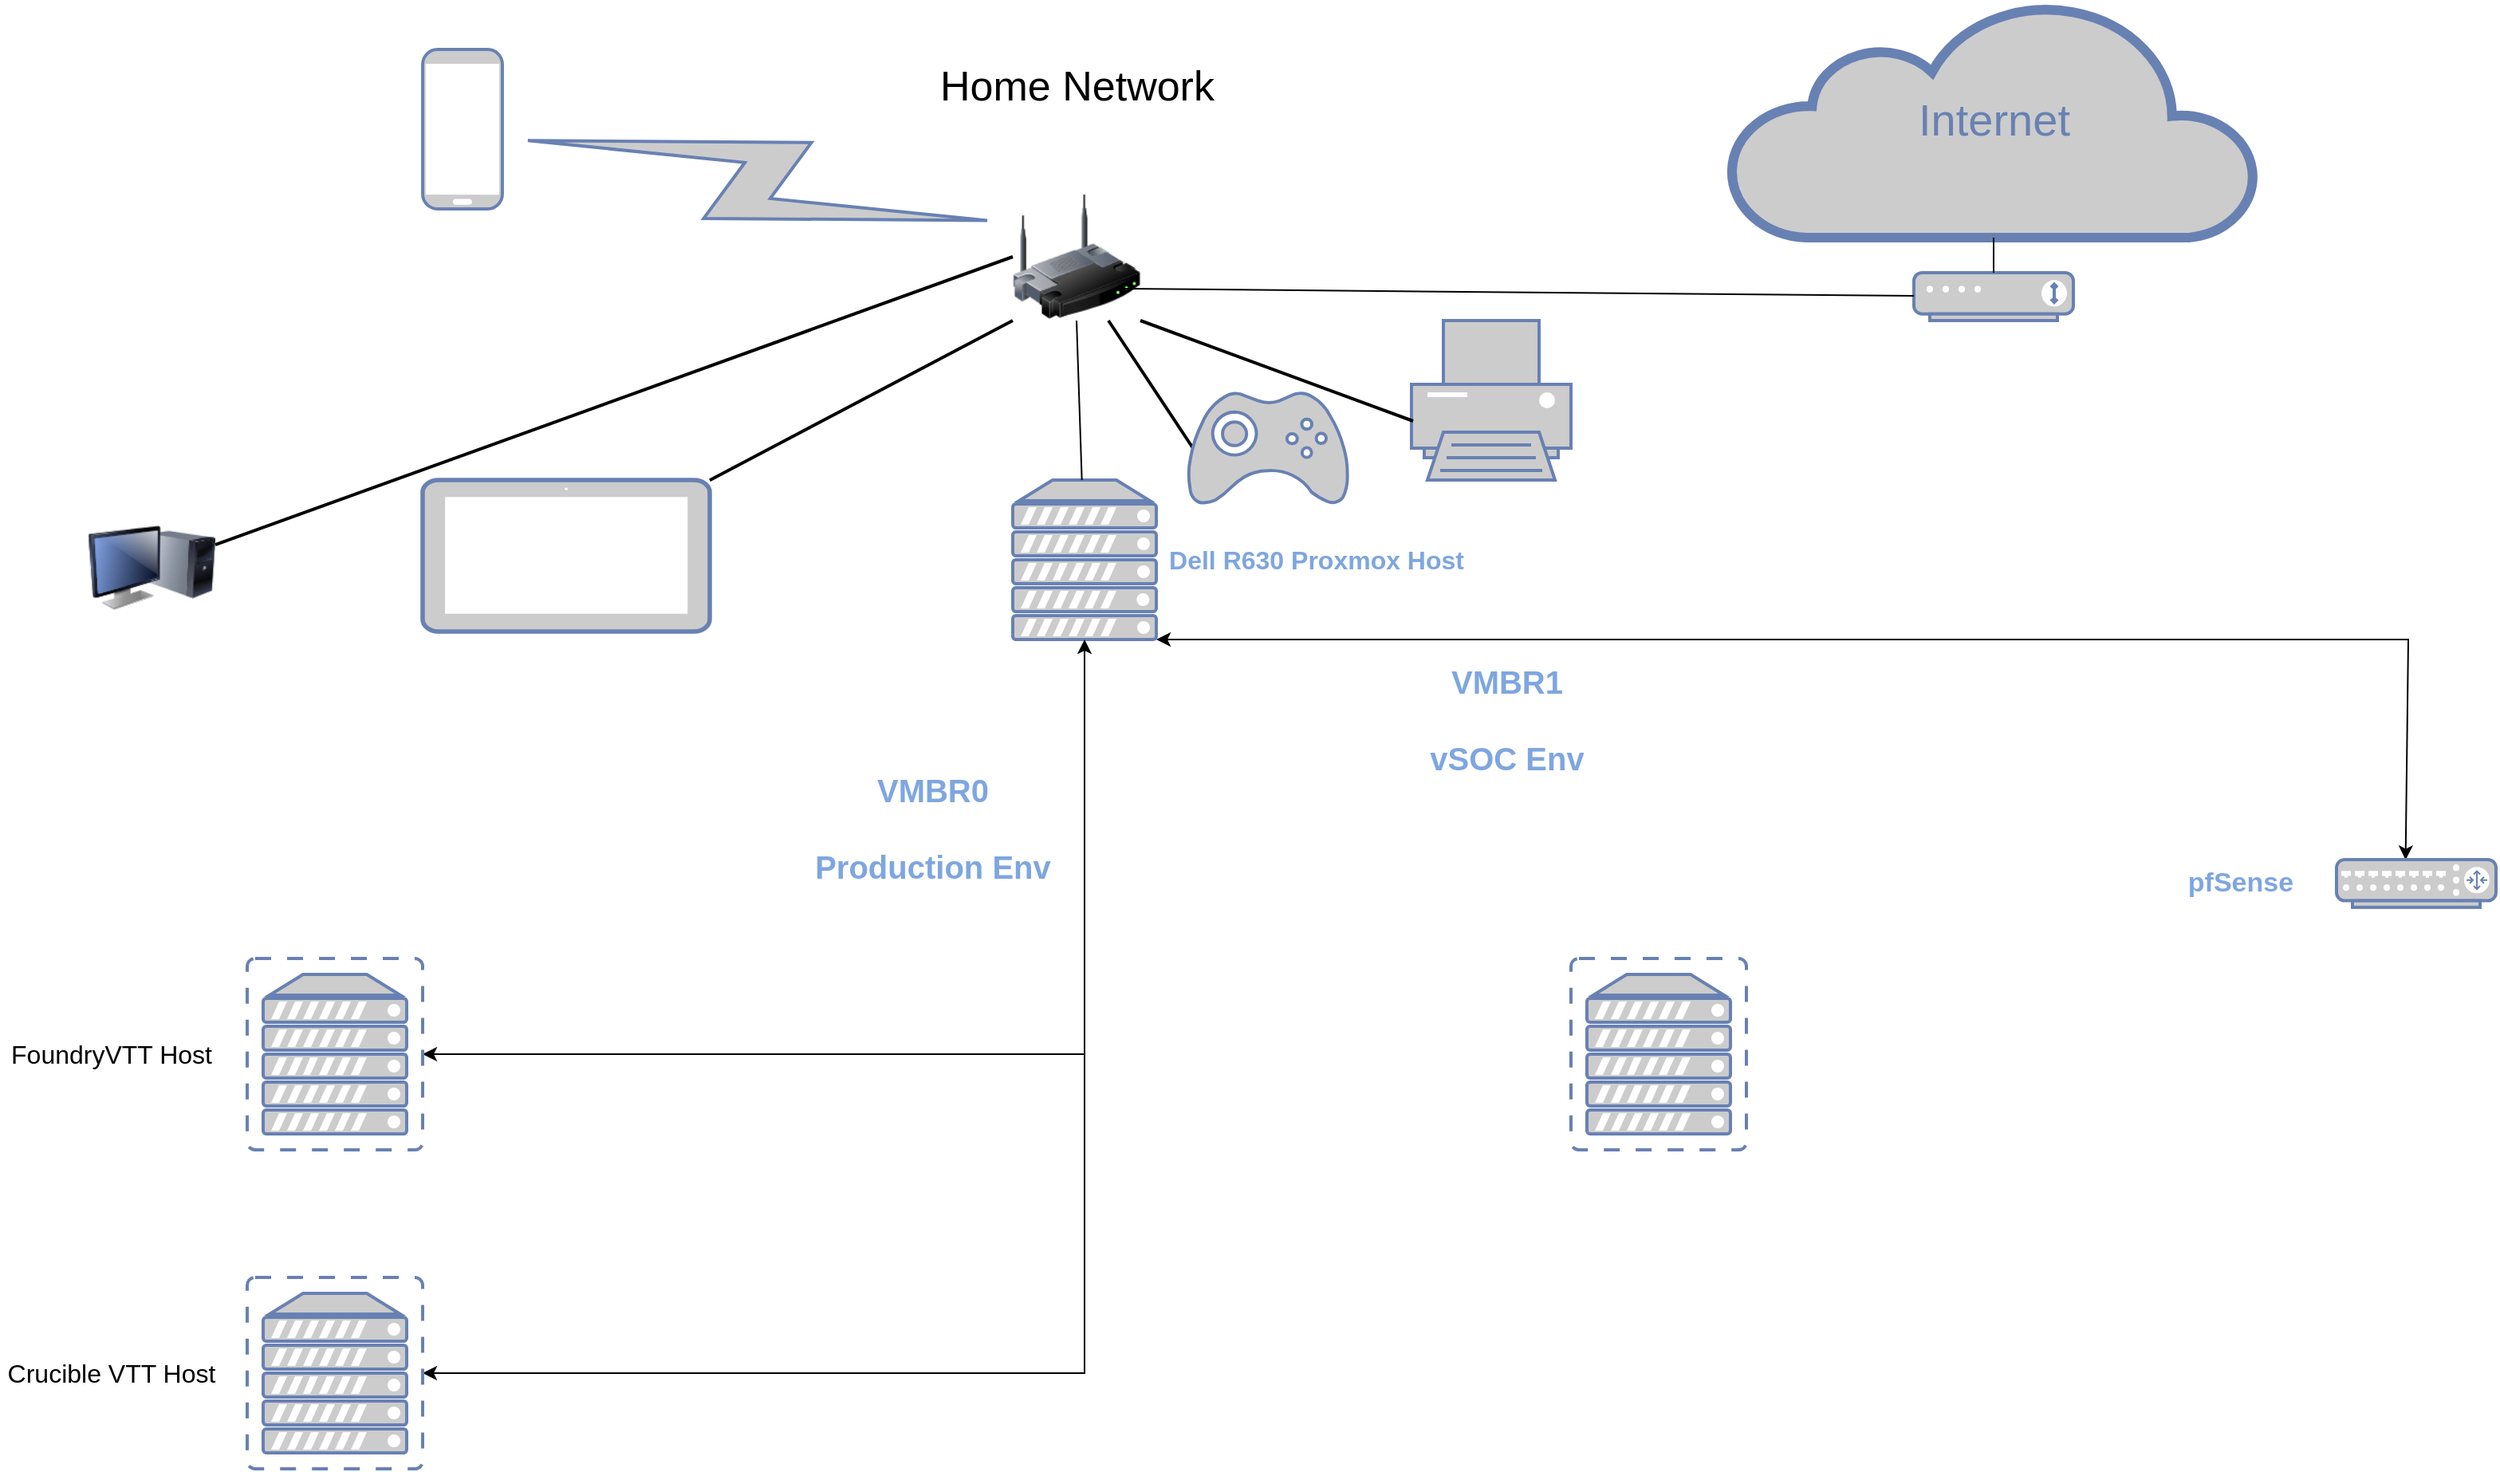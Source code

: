 <mxfile version="21.6.8" type="github">
  <diagram name="Page-1" id="bfe91b75-5d2c-26a0-9c1d-138518896778">
    <mxGraphModel dx="2074" dy="1970" grid="1" gridSize="10" guides="1" tooltips="1" connect="1" arrows="1" fold="1" page="1" pageScale="1" pageWidth="1100" pageHeight="850" background="none" math="0" shadow="0">
      <root>
        <mxCell id="0" />
        <mxCell id="1" parent="0" />
        <mxCell id="7c3789c024ecab99-6" value="" style="fontColor=#0066CC;verticalAlign=top;verticalLabelPosition=bottom;labelPosition=center;align=center;html=1;fillColor=#CCCCCC;strokeColor=#6881B3;gradientColor=none;gradientDirection=north;strokeWidth=2;shape=mxgraph.networks.printer;rounded=0;shadow=0;comic=0;" parent="1" vertex="1">
          <mxGeometry x="940.0" y="200" width="100" height="100" as="geometry" />
        </mxCell>
        <mxCell id="7c3789c024ecab99-13" style="edgeStyle=none;html=1;labelBackgroundColor=none;endArrow=none;endFill=0;strokeWidth=2;fontFamily=Verdana;fontSize=15;fontColor=#036897;entryX=0;entryY=0.5;entryDx=0;entryDy=0;" parent="1" source="_xwjOuYu2vOC0Fqwrl7h-4" target="_xwjOuYu2vOC0Fqwrl7h-12" edge="1">
          <mxGeometry relative="1" as="geometry">
            <mxPoint x="670" y="179.386" as="targetPoint" />
            <mxPoint x="230.0" y="328.102" as="sourcePoint" />
          </mxGeometry>
        </mxCell>
        <mxCell id="7c3789c024ecab99-14" style="edgeStyle=none;html=1;labelBackgroundColor=none;endArrow=none;endFill=0;strokeWidth=2;fontFamily=Verdana;fontSize=15;fontColor=#036897;entryX=0;entryY=1;entryDx=0;entryDy=0;" parent="1" source="_xwjOuYu2vOC0Fqwrl7h-5" target="_xwjOuYu2vOC0Fqwrl7h-12" edge="1">
          <mxGeometry relative="1" as="geometry">
            <mxPoint x="430.0" y="357.321" as="sourcePoint" />
            <mxPoint x="672" y="199.9" as="targetPoint" />
          </mxGeometry>
        </mxCell>
        <mxCell id="7c3789c024ecab99-16" style="edgeStyle=none;html=1;labelBackgroundColor=none;endArrow=none;endFill=0;strokeWidth=2;fontFamily=Verdana;fontSize=15;fontColor=#036897;exitX=0.03;exitY=0.5;exitDx=0;exitDy=0;exitPerimeter=0;entryX=0.75;entryY=1;entryDx=0;entryDy=0;" parent="1" source="_xwjOuYu2vOC0Fqwrl7h-2" target="_xwjOuYu2vOC0Fqwrl7h-12" edge="1">
          <mxGeometry relative="1" as="geometry">
            <mxPoint x="695.753" y="310" as="sourcePoint" />
            <mxPoint x="714.964" y="205" as="targetPoint" />
          </mxGeometry>
        </mxCell>
        <mxCell id="7c3789c024ecab99-17" style="edgeStyle=none;html=1;labelBackgroundColor=none;endArrow=none;endFill=0;strokeWidth=2;fontFamily=Verdana;fontSize=15;fontColor=#036897;entryX=1;entryY=1;entryDx=0;entryDy=0;exitX=0.01;exitY=0.63;exitDx=0;exitDy=0;exitPerimeter=0;" parent="1" source="7c3789c024ecab99-6" target="_xwjOuYu2vOC0Fqwrl7h-12" edge="1">
          <mxGeometry relative="1" as="geometry">
            <mxPoint x="743.288" y="205" as="targetPoint" />
          </mxGeometry>
        </mxCell>
        <mxCell id="7c3789c024ecab99-11" value="" style="html=1;fillColor=#CCCCCC;strokeColor=#6881B3;gradientColor=none;gradientDirection=north;strokeWidth=2;shape=mxgraph.networks.comm_link_edge;html=1;labelBackgroundColor=none;endArrow=none;endFill=0;fontFamily=Verdana;fontSize=20;exitX=0;exitY=0.25;exitDx=0;exitDy=0;" parent="1" source="_xwjOuYu2vOC0Fqwrl7h-12" target="7c3789c024ecab99-12" edge="1">
          <mxGeometry width="100" height="100" relative="1" as="geometry">
            <mxPoint x="670" y="151.5" as="sourcePoint" />
            <mxPoint x="603.0" y="133" as="targetPoint" />
          </mxGeometry>
        </mxCell>
        <mxCell id="7c3789c024ecab99-12" value="" style="fontColor=#0066CC;verticalAlign=top;verticalLabelPosition=bottom;labelPosition=center;align=center;html=1;fillColor=#CCCCCC;strokeColor=#6881B3;gradientColor=none;gradientDirection=north;strokeWidth=2;shape=mxgraph.networks.mobile;rounded=0;shadow=0;comic=0;" parent="1" vertex="1">
          <mxGeometry x="320.0" y="30" width="50" height="100" as="geometry" />
        </mxCell>
        <mxCell id="7c3789c024ecab99-53" value="Internet" style="html=1;fillColor=#CCCCCC;strokeColor=#6881B3;gradientColor=none;gradientDirection=north;strokeWidth=2;shape=mxgraph.networks.cloud;fontColor=#6881B3;rounded=0;shadow=0;comic=0;align=center;fontSize=28;" parent="1" vertex="1">
          <mxGeometry x="1140" width="330" height="148" as="geometry" />
        </mxCell>
        <mxCell id="_xwjOuYu2vOC0Fqwrl7h-2" value="" style="fontColor=#0066CC;verticalAlign=top;verticalLabelPosition=bottom;labelPosition=center;align=center;html=1;outlineConnect=0;fillColor=#CCCCCC;strokeColor=#6881B3;gradientColor=none;gradientDirection=north;strokeWidth=2;shape=mxgraph.networks.gamepad;" vertex="1" parent="1">
          <mxGeometry x="800" y="245" width="100" height="70" as="geometry" />
        </mxCell>
        <mxCell id="_xwjOuYu2vOC0Fqwrl7h-4" value="" style="image;html=1;image=img/lib/clip_art/computers/Monitor_Tower_128x128.png" vertex="1" parent="1">
          <mxGeometry x="110" y="315" width="80" height="80" as="geometry" />
        </mxCell>
        <mxCell id="_xwjOuYu2vOC0Fqwrl7h-5" value="" style="fontColor=#0066CC;verticalAlign=top;verticalLabelPosition=bottom;labelPosition=center;align=center;html=1;outlineConnect=0;fillColor=#CCCCCC;strokeColor=#6881B3;gradientColor=none;gradientDirection=north;strokeWidth=2;shape=mxgraph.networks.tablet;" vertex="1" parent="1">
          <mxGeometry x="320" y="300" width="180" height="95" as="geometry" />
        </mxCell>
        <mxCell id="_xwjOuYu2vOC0Fqwrl7h-9" value="" style="fontColor=#0066CC;verticalAlign=top;verticalLabelPosition=bottom;labelPosition=center;align=center;html=1;outlineConnect=0;fillColor=#CCCCCC;strokeColor=#6881B3;gradientColor=none;gradientDirection=north;strokeWidth=2;shape=mxgraph.networks.modem;" vertex="1" parent="1">
          <mxGeometry x="1255" y="170" width="100" height="30" as="geometry" />
        </mxCell>
        <mxCell id="_xwjOuYu2vOC0Fqwrl7h-11" value="" style="endArrow=none;html=1;rounded=0;entryX=0.5;entryY=1;entryDx=0;entryDy=0;entryPerimeter=0;" edge="1" parent="1" source="_xwjOuYu2vOC0Fqwrl7h-9" target="7c3789c024ecab99-53">
          <mxGeometry width="50" height="50" relative="1" as="geometry">
            <mxPoint x="960" y="428" as="sourcePoint" />
            <mxPoint x="1220" y="318" as="targetPoint" />
          </mxGeometry>
        </mxCell>
        <mxCell id="_xwjOuYu2vOC0Fqwrl7h-12" value="" style="image;html=1;image=img/lib/clip_art/networking/Wireless_Router_128x128.png" vertex="1" parent="1">
          <mxGeometry x="690" y="120" width="80" height="80" as="geometry" />
        </mxCell>
        <mxCell id="_xwjOuYu2vOC0Fqwrl7h-13" value="" style="endArrow=none;html=1;rounded=0;exitX=0.875;exitY=0.75;exitDx=0;exitDy=0;exitPerimeter=0;" edge="1" parent="1" source="_xwjOuYu2vOC0Fqwrl7h-12" target="_xwjOuYu2vOC0Fqwrl7h-9">
          <mxGeometry width="50" height="50" relative="1" as="geometry">
            <mxPoint x="1360" y="410" as="sourcePoint" />
            <mxPoint x="1230" y="180" as="targetPoint" />
          </mxGeometry>
        </mxCell>
        <mxCell id="_xwjOuYu2vOC0Fqwrl7h-22" value="" style="fontColor=#0066CC;verticalAlign=top;verticalLabelPosition=bottom;labelPosition=center;align=center;html=1;outlineConnect=0;fillColor=#CCCCCC;strokeColor=#6881B3;gradientColor=none;gradientDirection=north;strokeWidth=2;shape=mxgraph.networks.server;" vertex="1" parent="1">
          <mxGeometry x="690" y="300" width="90" height="100" as="geometry" />
        </mxCell>
        <mxCell id="_xwjOuYu2vOC0Fqwrl7h-28" value="" style="endArrow=none;html=1;rounded=0;entryX=0.5;entryY=1;entryDx=0;entryDy=0;" edge="1" parent="1" source="_xwjOuYu2vOC0Fqwrl7h-22" target="_xwjOuYu2vOC0Fqwrl7h-12">
          <mxGeometry width="50" height="50" relative="1" as="geometry">
            <mxPoint x="850" y="530" as="sourcePoint" />
            <mxPoint x="900" y="480" as="targetPoint" />
          </mxGeometry>
        </mxCell>
        <mxCell id="_xwjOuYu2vOC0Fqwrl7h-32" value="&lt;font style=&quot;font-size: 26px;&quot;&gt;Home Network&lt;/font&gt;" style="text;html=1;align=center;verticalAlign=middle;resizable=0;points=[];autosize=1;strokeColor=none;fillColor=none;" vertex="1" parent="1">
          <mxGeometry x="630" y="33" width="200" height="40" as="geometry" />
        </mxCell>
        <mxCell id="_xwjOuYu2vOC0Fqwrl7h-33" value="&lt;div style=&quot;font-size: 13px;&quot;&gt;&lt;b&gt;&lt;font color=&quot;#7ea6e0&quot; style=&quot;font-size: 16px;&quot;&gt;Dell R630 Proxmox Host&lt;/font&gt;&lt;/b&gt;&lt;/div&gt;" style="text;html=1;align=center;verticalAlign=middle;resizable=0;points=[];autosize=1;strokeColor=none;fillColor=none;" vertex="1" parent="1">
          <mxGeometry x="775" y="335" width="210" height="30" as="geometry" />
        </mxCell>
        <mxCell id="_xwjOuYu2vOC0Fqwrl7h-36" value="" style="endArrow=classic;startArrow=classic;html=1;rounded=0;exitX=1;exitY=1;exitDx=0;exitDy=0;exitPerimeter=0;entryX=0.433;entryY=0.007;entryDx=0;entryDy=0;entryPerimeter=0;" edge="1" parent="1" source="_xwjOuYu2vOC0Fqwrl7h-22" target="_xwjOuYu2vOC0Fqwrl7h-52">
          <mxGeometry width="50" height="50" relative="1" as="geometry">
            <mxPoint x="855" y="410" as="sourcePoint" />
            <mxPoint x="1566.145" y="552.94" as="targetPoint" />
            <Array as="points">
              <mxPoint x="1565" y="400" />
            </Array>
          </mxGeometry>
        </mxCell>
        <mxCell id="_xwjOuYu2vOC0Fqwrl7h-39" value="&lt;div&gt;&lt;font style=&quot;font-size: 16px;&quot;&gt;FoundryVTT Host&lt;/font&gt;&lt;/div&gt;" style="text;html=1;strokeColor=none;fillColor=none;align=center;verticalAlign=middle;whiteSpace=wrap;rounded=0;" vertex="1" parent="1">
          <mxGeometry x="55" y="645" width="140" height="30" as="geometry" />
        </mxCell>
        <mxCell id="_xwjOuYu2vOC0Fqwrl7h-40" value="&lt;div&gt;&lt;font style=&quot;font-size: 16px;&quot;&gt;Crucible VTT Host&lt;/font&gt;&lt;/div&gt;" style="text;html=1;strokeColor=none;fillColor=none;align=center;verticalAlign=middle;whiteSpace=wrap;rounded=0;" vertex="1" parent="1">
          <mxGeometry x="55" y="845" width="140" height="30" as="geometry" />
        </mxCell>
        <mxCell id="_xwjOuYu2vOC0Fqwrl7h-44" value="" style="endArrow=classic;startArrow=classic;html=1;rounded=0;entryX=0.5;entryY=1;entryDx=0;entryDy=0;entryPerimeter=0;exitX=1;exitY=0.5;exitDx=0;exitDy=0;exitPerimeter=0;" edge="1" parent="1" source="_xwjOuYu2vOC0Fqwrl7h-49" target="_xwjOuYu2vOC0Fqwrl7h-22">
          <mxGeometry width="50" height="50" relative="1" as="geometry">
            <mxPoint x="325" y="860" as="sourcePoint" />
            <mxPoint x="735" y="570" as="targetPoint" />
            <Array as="points">
              <mxPoint x="735" y="860" />
            </Array>
          </mxGeometry>
        </mxCell>
        <mxCell id="_xwjOuYu2vOC0Fqwrl7h-45" value="" style="endArrow=classic;html=1;rounded=0;entryX=1;entryY=0.5;entryDx=0;entryDy=0;entryPerimeter=0;" edge="1" parent="1" target="_xwjOuYu2vOC0Fqwrl7h-48">
          <mxGeometry width="50" height="50" relative="1" as="geometry">
            <mxPoint x="735" y="660" as="sourcePoint" />
            <mxPoint x="325" y="660" as="targetPoint" />
          </mxGeometry>
        </mxCell>
        <mxCell id="_xwjOuYu2vOC0Fqwrl7h-48" value="" style="fontColor=#0066CC;verticalAlign=top;verticalLabelPosition=bottom;labelPosition=center;align=center;html=1;outlineConnect=0;fillColor=#CCCCCC;strokeColor=#6881B3;gradientColor=none;gradientDirection=north;strokeWidth=2;shape=mxgraph.networks.virtual_server;" vertex="1" parent="1">
          <mxGeometry x="210" y="600" width="110" height="120" as="geometry" />
        </mxCell>
        <mxCell id="_xwjOuYu2vOC0Fqwrl7h-49" value="" style="fontColor=#0066CC;verticalAlign=top;verticalLabelPosition=bottom;labelPosition=center;align=center;html=1;outlineConnect=0;fillColor=#CCCCCC;strokeColor=#6881B3;gradientColor=none;gradientDirection=north;strokeWidth=2;shape=mxgraph.networks.virtual_server;" vertex="1" parent="1">
          <mxGeometry x="210" y="800" width="110" height="120" as="geometry" />
        </mxCell>
        <mxCell id="_xwjOuYu2vOC0Fqwrl7h-50" value="&lt;div align=&quot;center&quot; style=&quot;font-size: 20px;&quot;&gt;&lt;font color=&quot;#7ea6e0&quot;&gt;&lt;b&gt;&lt;font style=&quot;font-size: 20px;&quot;&gt;VMBR0&lt;/font&gt;&lt;/b&gt;&lt;/font&gt;&lt;/div&gt;&lt;div align=&quot;center&quot; style=&quot;font-size: 20px;&quot;&gt;&lt;font color=&quot;#7ea6e0&quot;&gt;&lt;b&gt;&lt;font style=&quot;font-size: 20px;&quot;&gt;&lt;br&gt;&lt;/font&gt;&lt;/b&gt;&lt;/font&gt;&lt;/div&gt;&lt;div align=&quot;center&quot; style=&quot;font-size: 20px;&quot;&gt;&lt;font color=&quot;#7ea6e0&quot;&gt;&lt;b&gt;&lt;font style=&quot;font-size: 20px;&quot;&gt;Production Env&lt;/font&gt;&lt;/b&gt;&lt;/font&gt;&lt;/div&gt;" style="text;strokeColor=none;fillColor=none;align=center;verticalAlign=middle;spacingLeft=4;spacingRight=4;overflow=hidden;points=[[0,0.5],[1,0.5]];portConstraint=eastwest;rotatable=0;whiteSpace=wrap;html=1;" vertex="1" parent="1">
          <mxGeometry x="540" y="468" width="200" height="100" as="geometry" />
        </mxCell>
        <mxCell id="_xwjOuYu2vOC0Fqwrl7h-51" value="&lt;div align=&quot;center&quot; style=&quot;font-size: 20px;&quot;&gt;&lt;font color=&quot;#7ea6e0&quot;&gt;&lt;b&gt;&lt;font style=&quot;font-size: 20px;&quot;&gt;VMBR1&lt;/font&gt;&lt;/b&gt;&lt;/font&gt;&lt;/div&gt;&lt;div align=&quot;center&quot; style=&quot;font-size: 20px;&quot;&gt;&lt;font color=&quot;#7ea6e0&quot;&gt;&lt;b&gt;&lt;font style=&quot;font-size: 20px;&quot;&gt;&lt;br&gt;&lt;/font&gt;&lt;/b&gt;&lt;/font&gt;&lt;/div&gt;&lt;div align=&quot;center&quot; style=&quot;font-size: 20px;&quot;&gt;&lt;font color=&quot;#7ea6e0&quot;&gt;&lt;b&gt;&lt;font style=&quot;font-size: 20px;&quot;&gt;vSOC Env&lt;/font&gt;&lt;/b&gt;&lt;/font&gt;&lt;/div&gt;" style="text;strokeColor=none;fillColor=none;align=center;verticalAlign=middle;spacingLeft=4;spacingRight=4;overflow=hidden;points=[[0,0.5],[1,0.5]];portConstraint=eastwest;rotatable=0;whiteSpace=wrap;html=1;" vertex="1" parent="1">
          <mxGeometry x="900" y="400" width="200" height="100" as="geometry" />
        </mxCell>
        <mxCell id="_xwjOuYu2vOC0Fqwrl7h-52" value="" style="fontColor=#0066CC;verticalAlign=top;verticalLabelPosition=bottom;labelPosition=center;align=center;html=1;outlineConnect=0;fillColor=#CCCCCC;strokeColor=#6881B3;gradientColor=none;gradientDirection=north;strokeWidth=2;shape=mxgraph.networks.router;" vertex="1" parent="1">
          <mxGeometry x="1520.005" y="537.94" width="100" height="30" as="geometry" />
        </mxCell>
        <mxCell id="_xwjOuYu2vOC0Fqwrl7h-53" value="&lt;div style=&quot;font-size: 17px;&quot; align=&quot;center&quot;&gt;&lt;b&gt;&lt;font color=&quot;#7ea6e0&quot;&gt;pfSense&lt;/font&gt;&lt;/b&gt;&lt;/div&gt;" style="text;strokeColor=none;fillColor=none;align=center;verticalAlign=middle;spacingLeft=4;spacingRight=4;overflow=hidden;points=[[0,0.5],[1,0.5]];portConstraint=eastwest;rotatable=0;whiteSpace=wrap;html=1;" vertex="1" parent="1">
          <mxGeometry x="1420" y="538" width="80" height="30" as="geometry" />
        </mxCell>
        <mxCell id="_xwjOuYu2vOC0Fqwrl7h-54" value="" style="fontColor=#0066CC;verticalAlign=top;verticalLabelPosition=bottom;labelPosition=center;align=center;html=1;outlineConnect=0;fillColor=#CCCCCC;strokeColor=#6881B3;gradientColor=none;gradientDirection=north;strokeWidth=2;shape=mxgraph.networks.virtual_server;" vertex="1" parent="1">
          <mxGeometry x="1040" y="600" width="110" height="120" as="geometry" />
        </mxCell>
      </root>
    </mxGraphModel>
  </diagram>
</mxfile>
